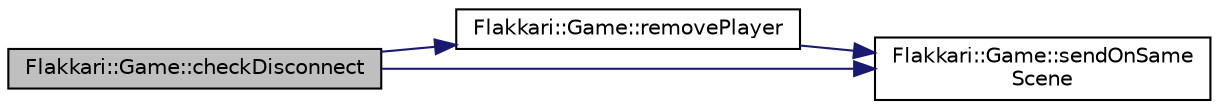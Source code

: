digraph "Flakkari::Game::checkDisconnect"
{
 // LATEX_PDF_SIZE
  edge [fontname="Helvetica",fontsize="10",labelfontname="Helvetica",labelfontsize="10"];
  node [fontname="Helvetica",fontsize="10",shape=record];
  rankdir="LR";
  Node1 [label="Flakkari::Game::checkDisconnect",height=0.2,width=0.4,color="black", fillcolor="grey75", style="filled", fontcolor="black",tooltip="Check if a player is disconnected."];
  Node1 -> Node2 [color="midnightblue",fontsize="10",style="solid",fontname="Helvetica"];
  Node2 [label="Flakkari::Game::removePlayer",height=0.2,width=0.4,color="black", fillcolor="white", style="filled",URL="$dd/ddd/classFlakkari_1_1Game.html#a223cb1b29ff76b417f493a3c74144160",tooltip="Remove a player from the game instance."];
  Node2 -> Node3 [color="midnightblue",fontsize="10",style="solid",fontname="Helvetica"];
  Node3 [label="Flakkari::Game::sendOnSame\lScene",height=0.2,width=0.4,color="black", fillcolor="white", style="filled",URL="$dd/ddd/classFlakkari_1_1Game.html#a049bba6f759cc1f72ed3ae6cbd14804f",tooltip=" "];
  Node1 -> Node3 [color="midnightblue",fontsize="10",style="solid",fontname="Helvetica"];
}
